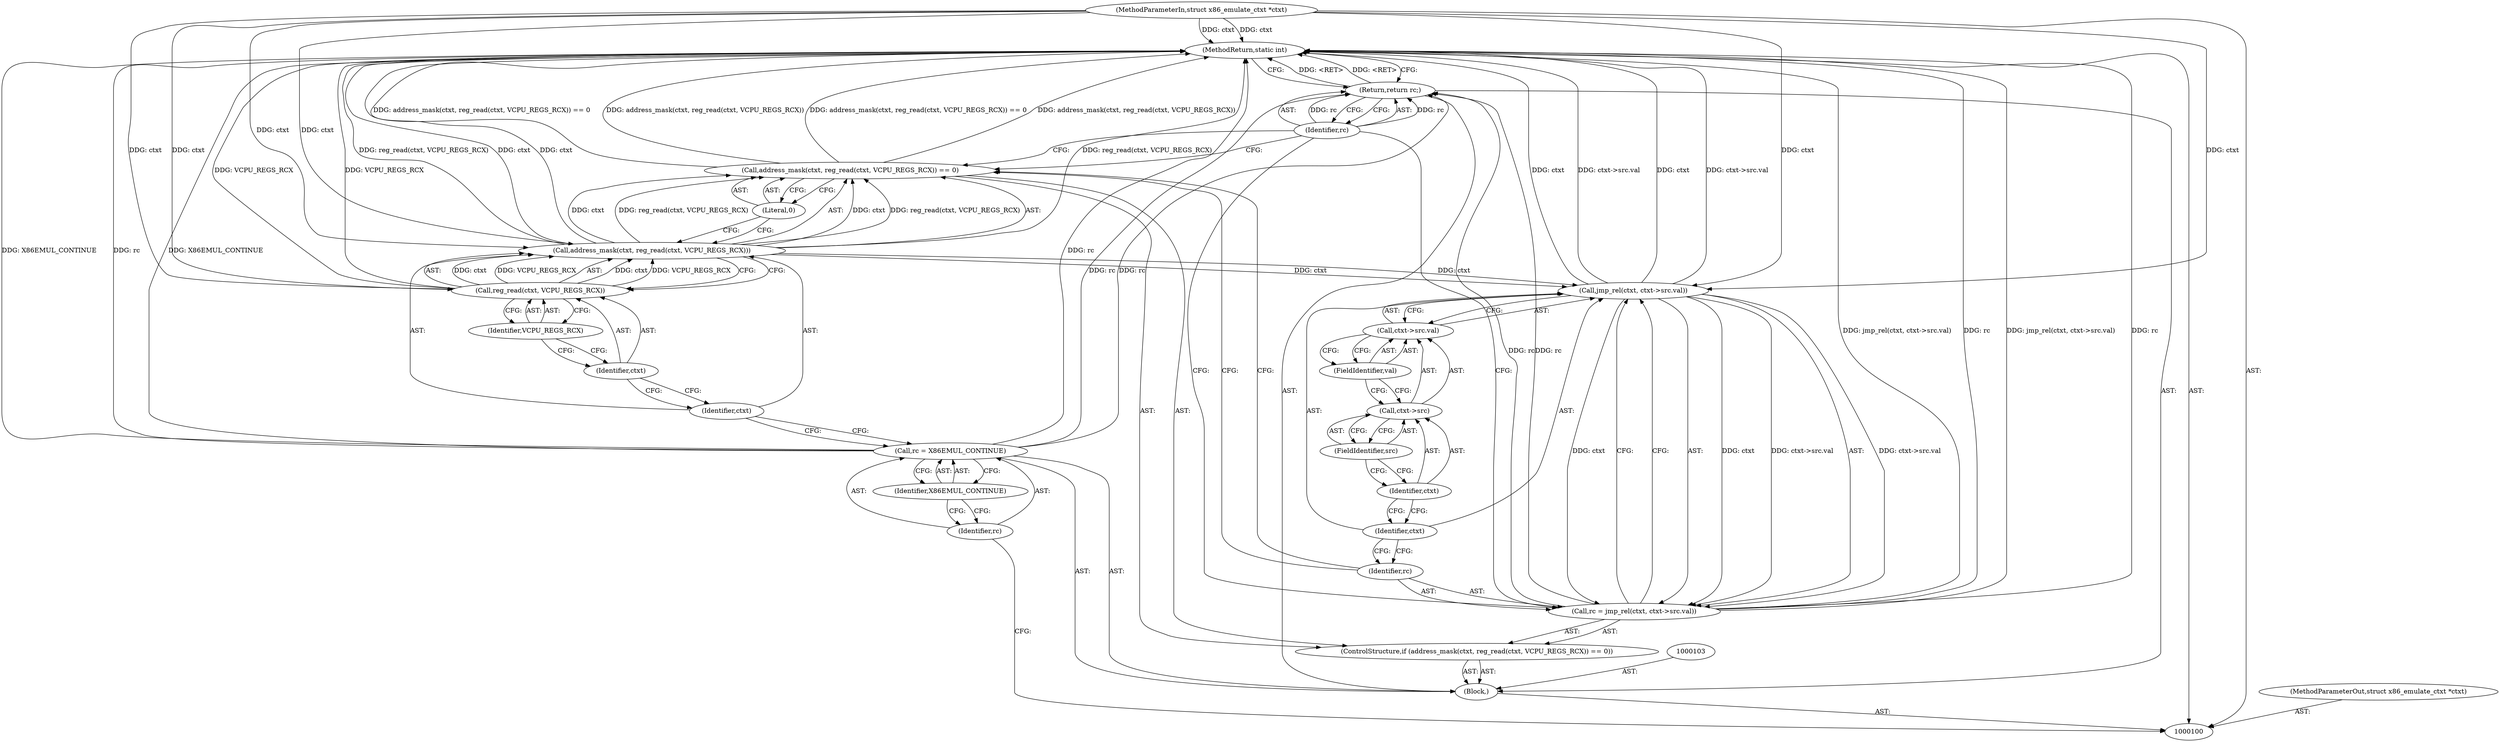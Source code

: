 digraph "0_linux_234f3ce485d54017f15cf5e0699cff4100121601_2" {
"1000126" [label="(MethodReturn,static int)"];
"1000101" [label="(MethodParameterIn,struct x86_emulate_ctxt *ctxt)"];
"1000168" [label="(MethodParameterOut,struct x86_emulate_ctxt *ctxt)"];
"1000102" [label="(Block,)"];
"1000106" [label="(Identifier,X86EMUL_CONTINUE)"];
"1000104" [label="(Call,rc = X86EMUL_CONTINUE)"];
"1000105" [label="(Identifier,rc)"];
"1000110" [label="(Identifier,ctxt)"];
"1000107" [label="(ControlStructure,if (address_mask(ctxt, reg_read(ctxt, VCPU_REGS_RCX)) == 0))"];
"1000111" [label="(Call,reg_read(ctxt, VCPU_REGS_RCX))"];
"1000112" [label="(Identifier,ctxt)"];
"1000113" [label="(Identifier,VCPU_REGS_RCX)"];
"1000114" [label="(Literal,0)"];
"1000108" [label="(Call,address_mask(ctxt, reg_read(ctxt, VCPU_REGS_RCX)) == 0)"];
"1000109" [label="(Call,address_mask(ctxt, reg_read(ctxt, VCPU_REGS_RCX)))"];
"1000118" [label="(Identifier,ctxt)"];
"1000115" [label="(Call,rc = jmp_rel(ctxt, ctxt->src.val))"];
"1000116" [label="(Identifier,rc)"];
"1000119" [label="(Call,ctxt->src.val)"];
"1000120" [label="(Call,ctxt->src)"];
"1000121" [label="(Identifier,ctxt)"];
"1000122" [label="(FieldIdentifier,src)"];
"1000123" [label="(FieldIdentifier,val)"];
"1000117" [label="(Call,jmp_rel(ctxt, ctxt->src.val))"];
"1000124" [label="(Return,return rc;)"];
"1000125" [label="(Identifier,rc)"];
"1000126" -> "1000100"  [label="AST: "];
"1000126" -> "1000124"  [label="CFG: "];
"1000115" -> "1000126"  [label="DDG: jmp_rel(ctxt, ctxt->src.val)"];
"1000115" -> "1000126"  [label="DDG: rc"];
"1000108" -> "1000126"  [label="DDG: address_mask(ctxt, reg_read(ctxt, VCPU_REGS_RCX)) == 0"];
"1000108" -> "1000126"  [label="DDG: address_mask(ctxt, reg_read(ctxt, VCPU_REGS_RCX))"];
"1000104" -> "1000126"  [label="DDG: rc"];
"1000104" -> "1000126"  [label="DDG: X86EMUL_CONTINUE"];
"1000117" -> "1000126"  [label="DDG: ctxt"];
"1000117" -> "1000126"  [label="DDG: ctxt->src.val"];
"1000111" -> "1000126"  [label="DDG: VCPU_REGS_RCX"];
"1000101" -> "1000126"  [label="DDG: ctxt"];
"1000109" -> "1000126"  [label="DDG: ctxt"];
"1000109" -> "1000126"  [label="DDG: reg_read(ctxt, VCPU_REGS_RCX)"];
"1000124" -> "1000126"  [label="DDG: <RET>"];
"1000101" -> "1000100"  [label="AST: "];
"1000101" -> "1000126"  [label="DDG: ctxt"];
"1000101" -> "1000109"  [label="DDG: ctxt"];
"1000101" -> "1000111"  [label="DDG: ctxt"];
"1000101" -> "1000117"  [label="DDG: ctxt"];
"1000168" -> "1000100"  [label="AST: "];
"1000102" -> "1000100"  [label="AST: "];
"1000103" -> "1000102"  [label="AST: "];
"1000104" -> "1000102"  [label="AST: "];
"1000107" -> "1000102"  [label="AST: "];
"1000124" -> "1000102"  [label="AST: "];
"1000106" -> "1000104"  [label="AST: "];
"1000106" -> "1000105"  [label="CFG: "];
"1000104" -> "1000106"  [label="CFG: "];
"1000104" -> "1000102"  [label="AST: "];
"1000104" -> "1000106"  [label="CFG: "];
"1000105" -> "1000104"  [label="AST: "];
"1000106" -> "1000104"  [label="AST: "];
"1000110" -> "1000104"  [label="CFG: "];
"1000104" -> "1000126"  [label="DDG: rc"];
"1000104" -> "1000126"  [label="DDG: X86EMUL_CONTINUE"];
"1000104" -> "1000124"  [label="DDG: rc"];
"1000105" -> "1000104"  [label="AST: "];
"1000105" -> "1000100"  [label="CFG: "];
"1000106" -> "1000105"  [label="CFG: "];
"1000110" -> "1000109"  [label="AST: "];
"1000110" -> "1000104"  [label="CFG: "];
"1000112" -> "1000110"  [label="CFG: "];
"1000107" -> "1000102"  [label="AST: "];
"1000108" -> "1000107"  [label="AST: "];
"1000115" -> "1000107"  [label="AST: "];
"1000111" -> "1000109"  [label="AST: "];
"1000111" -> "1000113"  [label="CFG: "];
"1000112" -> "1000111"  [label="AST: "];
"1000113" -> "1000111"  [label="AST: "];
"1000109" -> "1000111"  [label="CFG: "];
"1000111" -> "1000126"  [label="DDG: VCPU_REGS_RCX"];
"1000111" -> "1000109"  [label="DDG: ctxt"];
"1000111" -> "1000109"  [label="DDG: VCPU_REGS_RCX"];
"1000101" -> "1000111"  [label="DDG: ctxt"];
"1000112" -> "1000111"  [label="AST: "];
"1000112" -> "1000110"  [label="CFG: "];
"1000113" -> "1000112"  [label="CFG: "];
"1000113" -> "1000111"  [label="AST: "];
"1000113" -> "1000112"  [label="CFG: "];
"1000111" -> "1000113"  [label="CFG: "];
"1000114" -> "1000108"  [label="AST: "];
"1000114" -> "1000109"  [label="CFG: "];
"1000108" -> "1000114"  [label="CFG: "];
"1000108" -> "1000107"  [label="AST: "];
"1000108" -> "1000114"  [label="CFG: "];
"1000109" -> "1000108"  [label="AST: "];
"1000114" -> "1000108"  [label="AST: "];
"1000116" -> "1000108"  [label="CFG: "];
"1000125" -> "1000108"  [label="CFG: "];
"1000108" -> "1000126"  [label="DDG: address_mask(ctxt, reg_read(ctxt, VCPU_REGS_RCX)) == 0"];
"1000108" -> "1000126"  [label="DDG: address_mask(ctxt, reg_read(ctxt, VCPU_REGS_RCX))"];
"1000109" -> "1000108"  [label="DDG: ctxt"];
"1000109" -> "1000108"  [label="DDG: reg_read(ctxt, VCPU_REGS_RCX)"];
"1000109" -> "1000108"  [label="AST: "];
"1000109" -> "1000111"  [label="CFG: "];
"1000110" -> "1000109"  [label="AST: "];
"1000111" -> "1000109"  [label="AST: "];
"1000114" -> "1000109"  [label="CFG: "];
"1000109" -> "1000126"  [label="DDG: ctxt"];
"1000109" -> "1000126"  [label="DDG: reg_read(ctxt, VCPU_REGS_RCX)"];
"1000109" -> "1000108"  [label="DDG: ctxt"];
"1000109" -> "1000108"  [label="DDG: reg_read(ctxt, VCPU_REGS_RCX)"];
"1000111" -> "1000109"  [label="DDG: ctxt"];
"1000111" -> "1000109"  [label="DDG: VCPU_REGS_RCX"];
"1000101" -> "1000109"  [label="DDG: ctxt"];
"1000109" -> "1000117"  [label="DDG: ctxt"];
"1000118" -> "1000117"  [label="AST: "];
"1000118" -> "1000116"  [label="CFG: "];
"1000121" -> "1000118"  [label="CFG: "];
"1000115" -> "1000107"  [label="AST: "];
"1000115" -> "1000117"  [label="CFG: "];
"1000116" -> "1000115"  [label="AST: "];
"1000117" -> "1000115"  [label="AST: "];
"1000125" -> "1000115"  [label="CFG: "];
"1000115" -> "1000126"  [label="DDG: jmp_rel(ctxt, ctxt->src.val)"];
"1000115" -> "1000126"  [label="DDG: rc"];
"1000117" -> "1000115"  [label="DDG: ctxt"];
"1000117" -> "1000115"  [label="DDG: ctxt->src.val"];
"1000115" -> "1000124"  [label="DDG: rc"];
"1000116" -> "1000115"  [label="AST: "];
"1000116" -> "1000108"  [label="CFG: "];
"1000118" -> "1000116"  [label="CFG: "];
"1000119" -> "1000117"  [label="AST: "];
"1000119" -> "1000123"  [label="CFG: "];
"1000120" -> "1000119"  [label="AST: "];
"1000123" -> "1000119"  [label="AST: "];
"1000117" -> "1000119"  [label="CFG: "];
"1000120" -> "1000119"  [label="AST: "];
"1000120" -> "1000122"  [label="CFG: "];
"1000121" -> "1000120"  [label="AST: "];
"1000122" -> "1000120"  [label="AST: "];
"1000123" -> "1000120"  [label="CFG: "];
"1000121" -> "1000120"  [label="AST: "];
"1000121" -> "1000118"  [label="CFG: "];
"1000122" -> "1000121"  [label="CFG: "];
"1000122" -> "1000120"  [label="AST: "];
"1000122" -> "1000121"  [label="CFG: "];
"1000120" -> "1000122"  [label="CFG: "];
"1000123" -> "1000119"  [label="AST: "];
"1000123" -> "1000120"  [label="CFG: "];
"1000119" -> "1000123"  [label="CFG: "];
"1000117" -> "1000115"  [label="AST: "];
"1000117" -> "1000119"  [label="CFG: "];
"1000118" -> "1000117"  [label="AST: "];
"1000119" -> "1000117"  [label="AST: "];
"1000115" -> "1000117"  [label="CFG: "];
"1000117" -> "1000126"  [label="DDG: ctxt"];
"1000117" -> "1000126"  [label="DDG: ctxt->src.val"];
"1000117" -> "1000115"  [label="DDG: ctxt"];
"1000117" -> "1000115"  [label="DDG: ctxt->src.val"];
"1000109" -> "1000117"  [label="DDG: ctxt"];
"1000101" -> "1000117"  [label="DDG: ctxt"];
"1000124" -> "1000102"  [label="AST: "];
"1000124" -> "1000125"  [label="CFG: "];
"1000125" -> "1000124"  [label="AST: "];
"1000126" -> "1000124"  [label="CFG: "];
"1000124" -> "1000126"  [label="DDG: <RET>"];
"1000125" -> "1000124"  [label="DDG: rc"];
"1000104" -> "1000124"  [label="DDG: rc"];
"1000115" -> "1000124"  [label="DDG: rc"];
"1000125" -> "1000124"  [label="AST: "];
"1000125" -> "1000115"  [label="CFG: "];
"1000125" -> "1000108"  [label="CFG: "];
"1000124" -> "1000125"  [label="CFG: "];
"1000125" -> "1000124"  [label="DDG: rc"];
}
